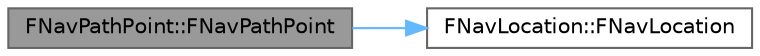digraph "FNavPathPoint::FNavPathPoint"
{
 // INTERACTIVE_SVG=YES
 // LATEX_PDF_SIZE
  bgcolor="transparent";
  edge [fontname=Helvetica,fontsize=10,labelfontname=Helvetica,labelfontsize=10];
  node [fontname=Helvetica,fontsize=10,shape=box,height=0.2,width=0.4];
  rankdir="LR";
  Node1 [id="Node000001",label="FNavPathPoint::FNavPathPoint",height=0.2,width=0.4,color="gray40", fillcolor="grey60", style="filled", fontcolor="black",tooltip=" "];
  Node1 -> Node2 [id="edge1_Node000001_Node000002",color="steelblue1",style="solid",tooltip=" "];
  Node2 [id="Node000002",label="FNavLocation::FNavLocation",height=0.2,width=0.4,color="grey40", fillcolor="white", style="filled",URL="$d0/d29/structFNavLocation.html#a71248d1c4e7ba8a647a8c99de6e75eec",tooltip=" "];
}

